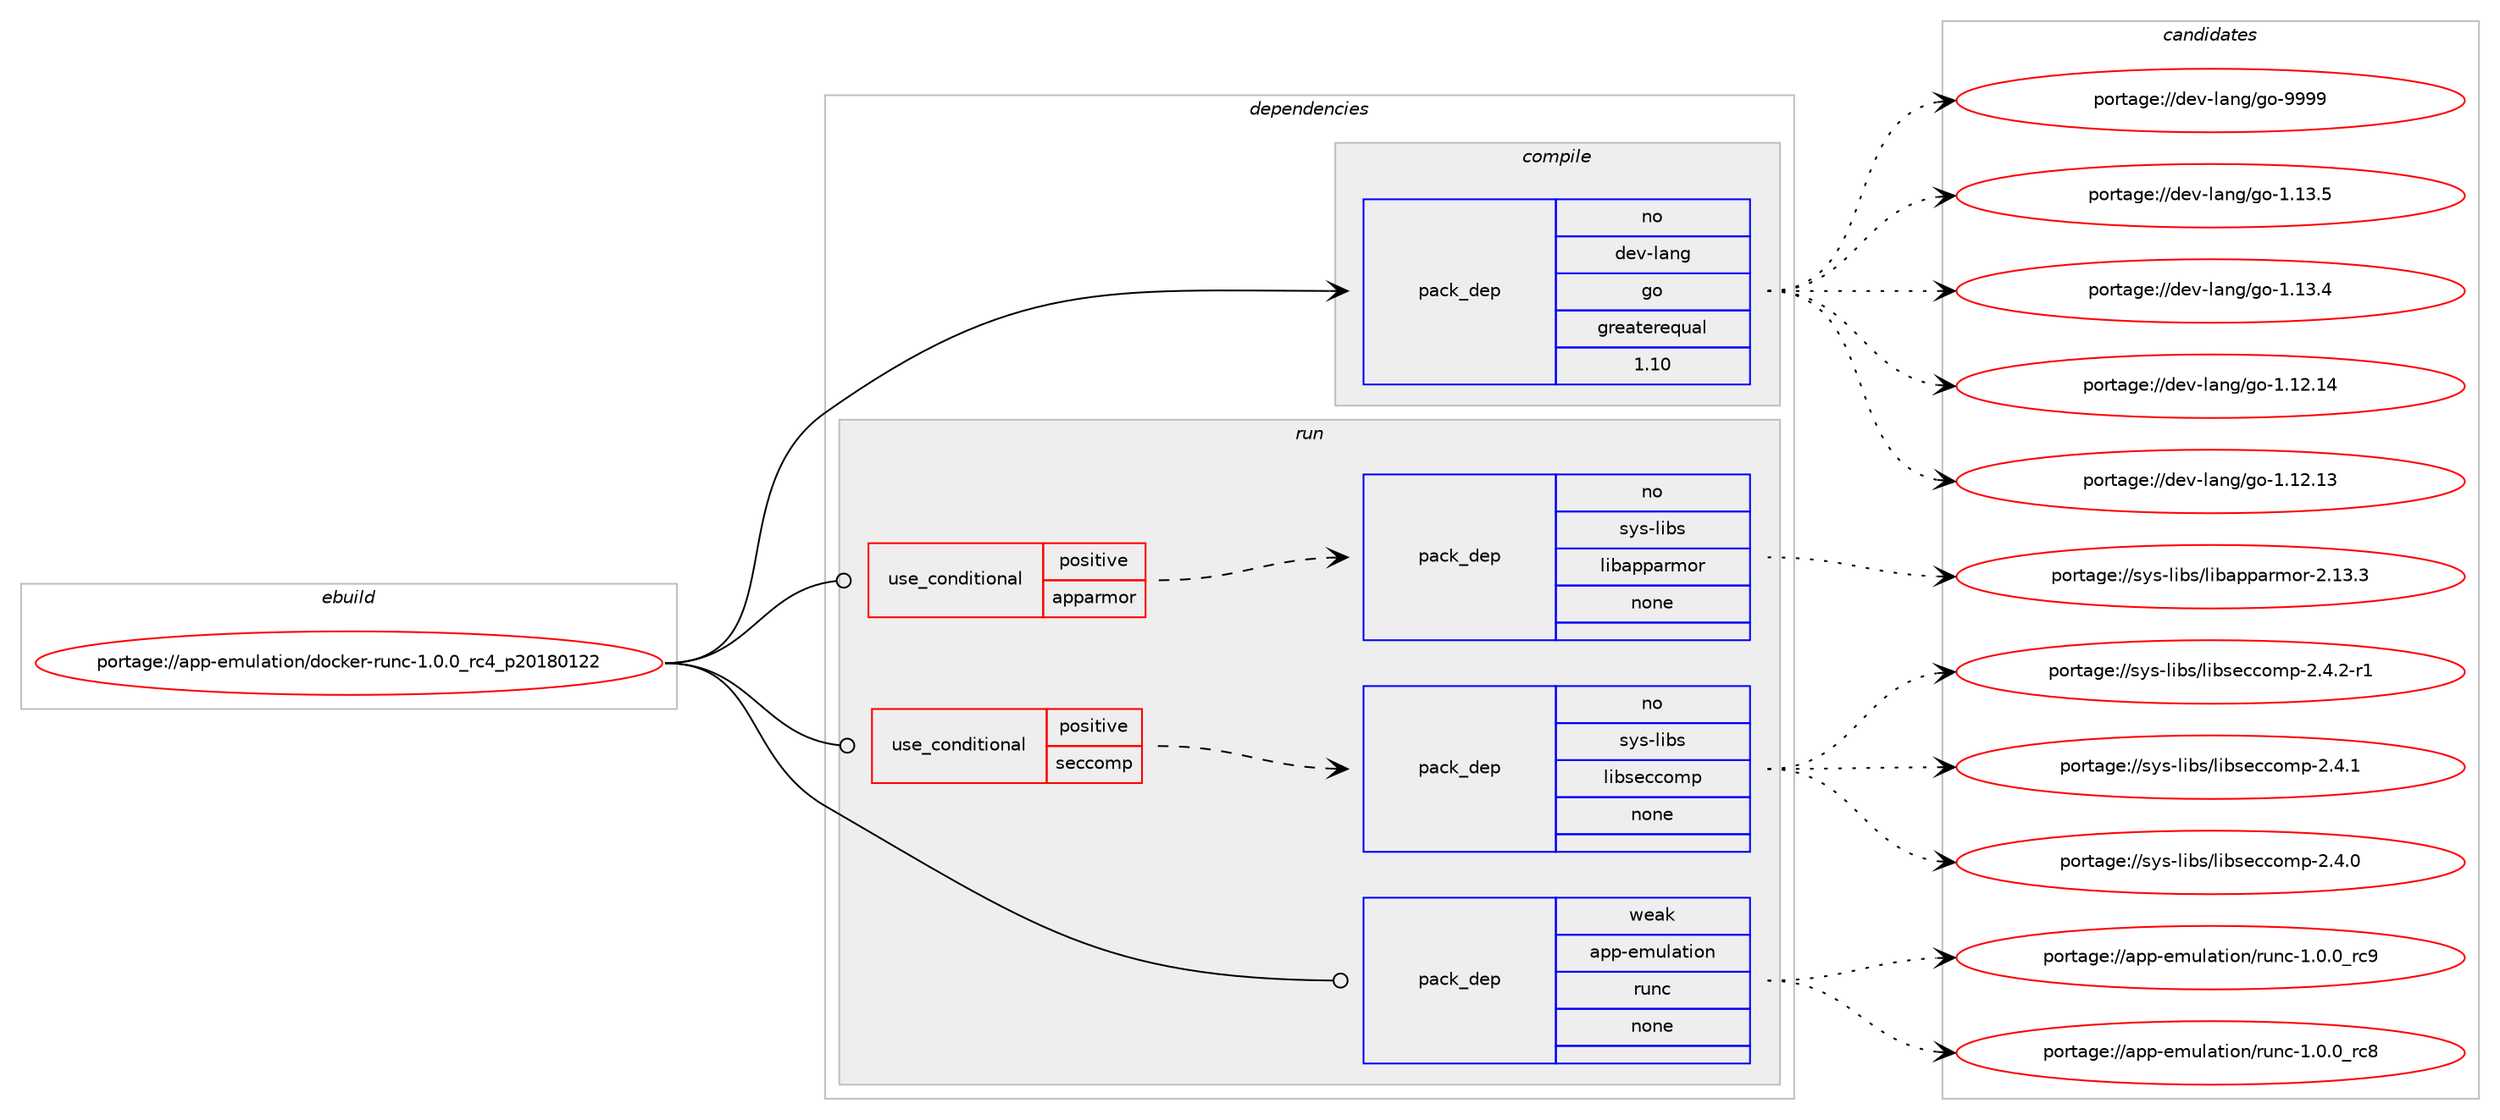 digraph prolog {

# *************
# Graph options
# *************

newrank=true;
concentrate=true;
compound=true;
graph [rankdir=LR,fontname=Helvetica,fontsize=10,ranksep=1.5];#, ranksep=2.5, nodesep=0.2];
edge  [arrowhead=vee];
node  [fontname=Helvetica,fontsize=10];

# **********
# The ebuild
# **********

subgraph cluster_leftcol {
color=gray;
rank=same;
label=<<i>ebuild</i>>;
id [label="portage://app-emulation/docker-runc-1.0.0_rc4_p20180122", color=red, width=4, href="../app-emulation/docker-runc-1.0.0_rc4_p20180122.svg"];
}

# ****************
# The dependencies
# ****************

subgraph cluster_midcol {
color=gray;
label=<<i>dependencies</i>>;
subgraph cluster_compile {
fillcolor="#eeeeee";
style=filled;
label=<<i>compile</i>>;
subgraph pack473944 {
dependency630920 [label=<<TABLE BORDER="0" CELLBORDER="1" CELLSPACING="0" CELLPADDING="4" WIDTH="220"><TR><TD ROWSPAN="6" CELLPADDING="30">pack_dep</TD></TR><TR><TD WIDTH="110">no</TD></TR><TR><TD>dev-lang</TD></TR><TR><TD>go</TD></TR><TR><TD>greaterequal</TD></TR><TR><TD>1.10</TD></TR></TABLE>>, shape=none, color=blue];
}
id:e -> dependency630920:w [weight=20,style="solid",arrowhead="vee"];
}
subgraph cluster_compileandrun {
fillcolor="#eeeeee";
style=filled;
label=<<i>compile and run</i>>;
}
subgraph cluster_run {
fillcolor="#eeeeee";
style=filled;
label=<<i>run</i>>;
subgraph cond148571 {
dependency630921 [label=<<TABLE BORDER="0" CELLBORDER="1" CELLSPACING="0" CELLPADDING="4"><TR><TD ROWSPAN="3" CELLPADDING="10">use_conditional</TD></TR><TR><TD>positive</TD></TR><TR><TD>apparmor</TD></TR></TABLE>>, shape=none, color=red];
subgraph pack473945 {
dependency630922 [label=<<TABLE BORDER="0" CELLBORDER="1" CELLSPACING="0" CELLPADDING="4" WIDTH="220"><TR><TD ROWSPAN="6" CELLPADDING="30">pack_dep</TD></TR><TR><TD WIDTH="110">no</TD></TR><TR><TD>sys-libs</TD></TR><TR><TD>libapparmor</TD></TR><TR><TD>none</TD></TR><TR><TD></TD></TR></TABLE>>, shape=none, color=blue];
}
dependency630921:e -> dependency630922:w [weight=20,style="dashed",arrowhead="vee"];
}
id:e -> dependency630921:w [weight=20,style="solid",arrowhead="odot"];
subgraph cond148572 {
dependency630923 [label=<<TABLE BORDER="0" CELLBORDER="1" CELLSPACING="0" CELLPADDING="4"><TR><TD ROWSPAN="3" CELLPADDING="10">use_conditional</TD></TR><TR><TD>positive</TD></TR><TR><TD>seccomp</TD></TR></TABLE>>, shape=none, color=red];
subgraph pack473946 {
dependency630924 [label=<<TABLE BORDER="0" CELLBORDER="1" CELLSPACING="0" CELLPADDING="4" WIDTH="220"><TR><TD ROWSPAN="6" CELLPADDING="30">pack_dep</TD></TR><TR><TD WIDTH="110">no</TD></TR><TR><TD>sys-libs</TD></TR><TR><TD>libseccomp</TD></TR><TR><TD>none</TD></TR><TR><TD></TD></TR></TABLE>>, shape=none, color=blue];
}
dependency630923:e -> dependency630924:w [weight=20,style="dashed",arrowhead="vee"];
}
id:e -> dependency630923:w [weight=20,style="solid",arrowhead="odot"];
subgraph pack473947 {
dependency630925 [label=<<TABLE BORDER="0" CELLBORDER="1" CELLSPACING="0" CELLPADDING="4" WIDTH="220"><TR><TD ROWSPAN="6" CELLPADDING="30">pack_dep</TD></TR><TR><TD WIDTH="110">weak</TD></TR><TR><TD>app-emulation</TD></TR><TR><TD>runc</TD></TR><TR><TD>none</TD></TR><TR><TD></TD></TR></TABLE>>, shape=none, color=blue];
}
id:e -> dependency630925:w [weight=20,style="solid",arrowhead="odot"];
}
}

# **************
# The candidates
# **************

subgraph cluster_choices {
rank=same;
color=gray;
label=<<i>candidates</i>>;

subgraph choice473944 {
color=black;
nodesep=1;
choice1001011184510897110103471031114557575757 [label="portage://dev-lang/go-9999", color=red, width=4,href="../dev-lang/go-9999.svg"];
choice10010111845108971101034710311145494649514653 [label="portage://dev-lang/go-1.13.5", color=red, width=4,href="../dev-lang/go-1.13.5.svg"];
choice10010111845108971101034710311145494649514652 [label="portage://dev-lang/go-1.13.4", color=red, width=4,href="../dev-lang/go-1.13.4.svg"];
choice1001011184510897110103471031114549464950464952 [label="portage://dev-lang/go-1.12.14", color=red, width=4,href="../dev-lang/go-1.12.14.svg"];
choice1001011184510897110103471031114549464950464951 [label="portage://dev-lang/go-1.12.13", color=red, width=4,href="../dev-lang/go-1.12.13.svg"];
dependency630920:e -> choice1001011184510897110103471031114557575757:w [style=dotted,weight="100"];
dependency630920:e -> choice10010111845108971101034710311145494649514653:w [style=dotted,weight="100"];
dependency630920:e -> choice10010111845108971101034710311145494649514652:w [style=dotted,weight="100"];
dependency630920:e -> choice1001011184510897110103471031114549464950464952:w [style=dotted,weight="100"];
dependency630920:e -> choice1001011184510897110103471031114549464950464951:w [style=dotted,weight="100"];
}
subgraph choice473945 {
color=black;
nodesep=1;
choice11512111545108105981154710810598971121129711410911111445504649514651 [label="portage://sys-libs/libapparmor-2.13.3", color=red, width=4,href="../sys-libs/libapparmor-2.13.3.svg"];
dependency630922:e -> choice11512111545108105981154710810598971121129711410911111445504649514651:w [style=dotted,weight="100"];
}
subgraph choice473946 {
color=black;
nodesep=1;
choice1151211154510810598115471081059811510199991111091124550465246504511449 [label="portage://sys-libs/libseccomp-2.4.2-r1", color=red, width=4,href="../sys-libs/libseccomp-2.4.2-r1.svg"];
choice115121115451081059811547108105981151019999111109112455046524649 [label="portage://sys-libs/libseccomp-2.4.1", color=red, width=4,href="../sys-libs/libseccomp-2.4.1.svg"];
choice115121115451081059811547108105981151019999111109112455046524648 [label="portage://sys-libs/libseccomp-2.4.0", color=red, width=4,href="../sys-libs/libseccomp-2.4.0.svg"];
dependency630924:e -> choice1151211154510810598115471081059811510199991111091124550465246504511449:w [style=dotted,weight="100"];
dependency630924:e -> choice115121115451081059811547108105981151019999111109112455046524649:w [style=dotted,weight="100"];
dependency630924:e -> choice115121115451081059811547108105981151019999111109112455046524648:w [style=dotted,weight="100"];
}
subgraph choice473947 {
color=black;
nodesep=1;
choice9711211245101109117108971161051111104711411711099454946484648951149957 [label="portage://app-emulation/runc-1.0.0_rc9", color=red, width=4,href="../app-emulation/runc-1.0.0_rc9.svg"];
choice9711211245101109117108971161051111104711411711099454946484648951149956 [label="portage://app-emulation/runc-1.0.0_rc8", color=red, width=4,href="../app-emulation/runc-1.0.0_rc8.svg"];
dependency630925:e -> choice9711211245101109117108971161051111104711411711099454946484648951149957:w [style=dotted,weight="100"];
dependency630925:e -> choice9711211245101109117108971161051111104711411711099454946484648951149956:w [style=dotted,weight="100"];
}
}

}
